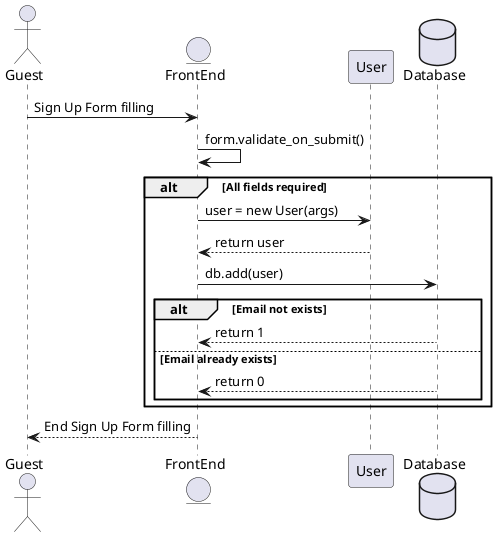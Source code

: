@startuml

actor Guest
entity FrontEnd
participant User
database Database

Guest -> FrontEnd: Sign Up Form filling
FrontEnd -> FrontEnd: form.validate_on_submit()
alt All fields required
FrontEnd -> User: user = new User(args)
User --> FrontEnd: return user
FrontEnd -> Database: db.add(user)
alt Email not exists
Database --> FrontEnd: return 1
else Email already exists
Database --> FrontEnd: return 0
end
end
FrontEnd --> Guest: End Sign Up Form filling

@enduml